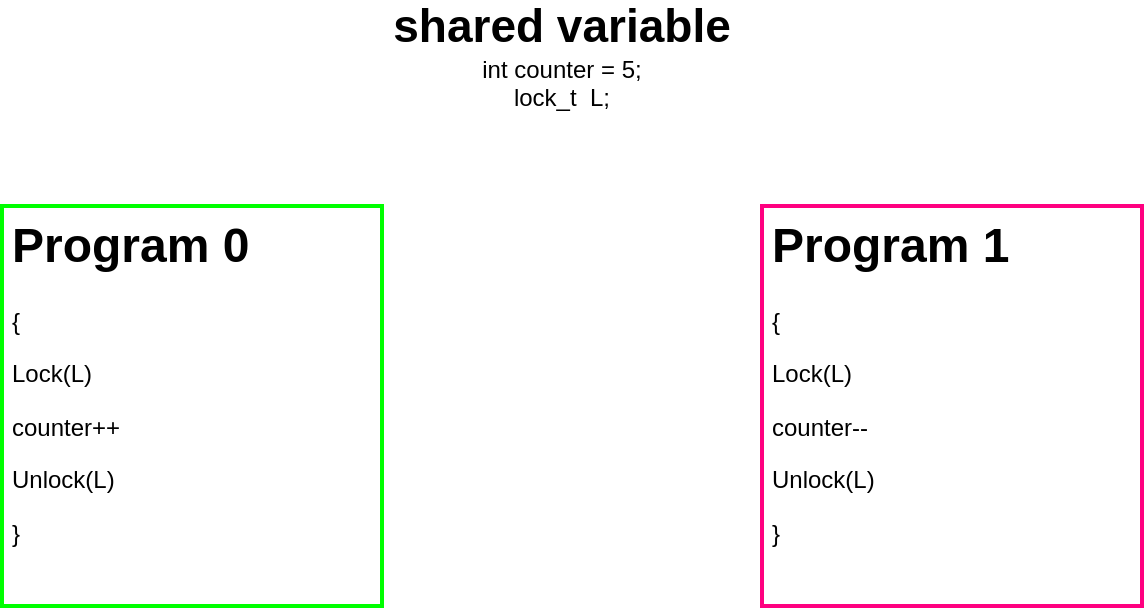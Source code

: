<mxfile version="13.5.8" type="github">
  <diagram id="gFD_TrmpybdI_1MrAwx4" name="Page-1">
    <mxGraphModel dx="2066" dy="1105" grid="1" gridSize="10" guides="1" tooltips="1" connect="1" arrows="1" fold="1" page="1" pageScale="1" pageWidth="827" pageHeight="1169" math="0" shadow="0">
      <root>
        <mxCell id="0" />
        <mxCell id="1" parent="0" />
        <mxCell id="jXuGPg-IeMFqwBJ1wWH4-1" value="&lt;h1&gt;Program 0&lt;/h1&gt;&lt;p&gt;{&lt;/p&gt;&lt;p&gt;Lock(L)&lt;/p&gt;&lt;p&gt;counter++&lt;/p&gt;&lt;p&gt;Unlock(L)&lt;/p&gt;&lt;p&gt;}&lt;/p&gt;" style="text;html=1;fillColor=none;spacing=5;spacingTop=-20;whiteSpace=wrap;overflow=hidden;rounded=0;strokeColor=#00FF00;strokeWidth=2;" vertex="1" parent="1">
          <mxGeometry x="150" y="240" width="190" height="200" as="geometry" />
        </mxCell>
        <mxCell id="jXuGPg-IeMFqwBJ1wWH4-2" value="&lt;h1&gt;Program 1&lt;/h1&gt;&lt;p&gt;{&lt;/p&gt;&lt;p&gt;Lock(L)&lt;/p&gt;&lt;p&gt;counter--&lt;/p&gt;&lt;p&gt;Unlock(L)&lt;br&gt;&lt;/p&gt;&lt;p&gt;}&lt;/p&gt;" style="text;html=1;fillColor=none;spacing=5;spacingTop=-20;whiteSpace=wrap;overflow=hidden;rounded=0;strokeWidth=2;strokeColor=#FF0080;" vertex="1" parent="1">
          <mxGeometry x="530" y="240" width="190" height="200" as="geometry" />
        </mxCell>
        <mxCell id="jXuGPg-IeMFqwBJ1wWH4-3" value="&lt;font style=&quot;font-size: 23px&quot;&gt;&lt;b&gt;shared variable&lt;br&gt;&lt;/b&gt;&lt;/font&gt;int counter = 5;&lt;br&gt;lock_t&amp;nbsp; L;" style="text;html=1;strokeColor=none;fillColor=none;align=center;verticalAlign=middle;whiteSpace=wrap;rounded=0;" vertex="1" parent="1">
          <mxGeometry x="330" y="140" width="200" height="50" as="geometry" />
        </mxCell>
      </root>
    </mxGraphModel>
  </diagram>
</mxfile>
